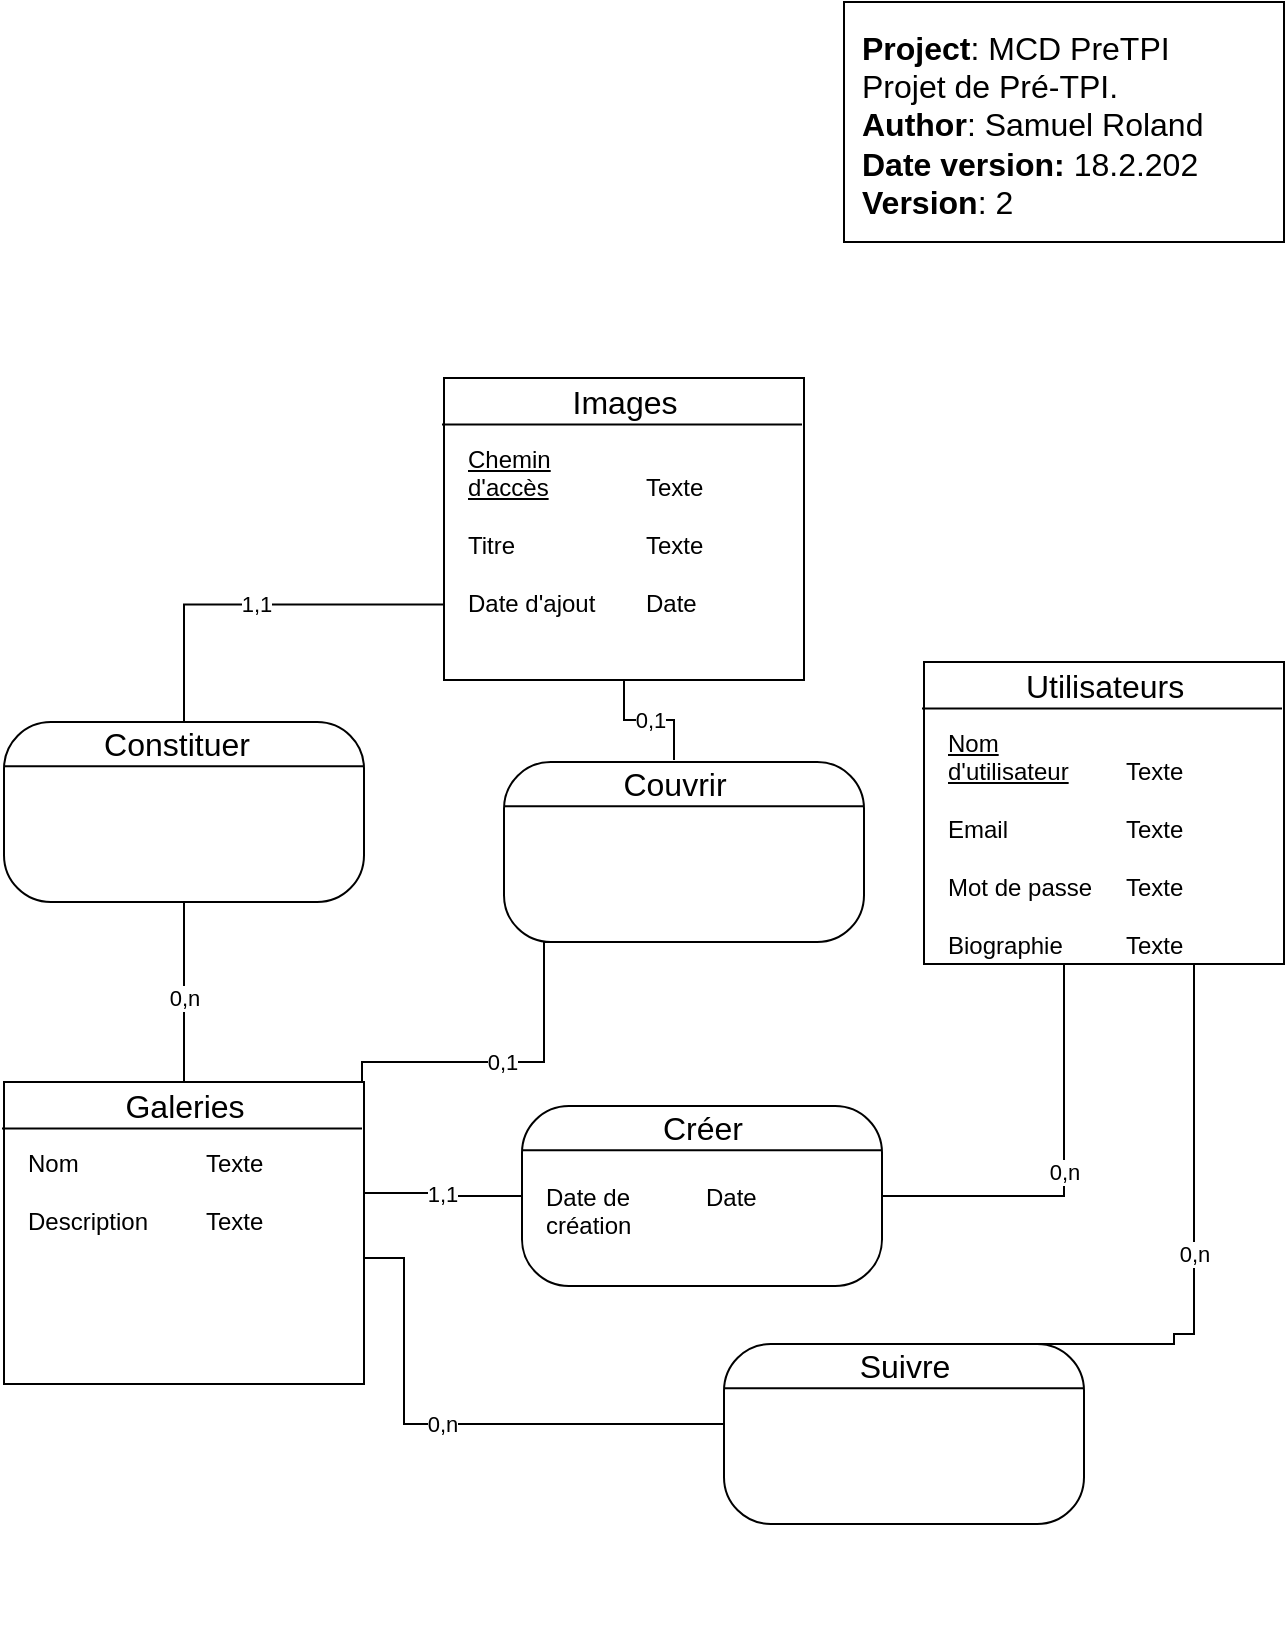 <mxfile version="16.5.1" type="device"><diagram id="tUtl0Pk_tJ0vZspufhJN" name="MCD"><mxGraphModel dx="275" dy="875" grid="1" gridSize="10" guides="1" tooltips="1" connect="1" arrows="1" fold="1" page="1" pageScale="1" pageWidth="827" pageHeight="1169" math="0" shadow="0"><root><mxCell id="0"/><mxCell id="1" parent="0"/><mxCell id="N3KVmiO5ek9wjRlhwsjU-1" value="&lt;b&gt;Project&lt;/b&gt;: MCD PreTPI&lt;br style=&quot;font-size: 16px&quot;&gt;Projet de Pré-TPI.&lt;br style=&quot;font-size: 16px&quot;&gt;&lt;b&gt;Author&lt;/b&gt;: Samuel Roland&lt;br style=&quot;font-size: 16px&quot;&gt;&lt;b&gt;Date version:&lt;/b&gt; 18.2.202&lt;br style=&quot;font-size: 16px&quot;&gt;&lt;b&gt;Version&lt;/b&gt;: 2" style="rounded=0;whiteSpace=wrap;html=1;align=left;verticalAlign=top;fontSize=16;spacingTop=0;spacing=9;" parent="1" vertex="1"><mxGeometry x="1340" y="350" width="220" height="120" as="geometry"/></mxCell><mxCell id="N3KVmiO5ek9wjRlhwsjU-88" value="" style="group" parent="1" vertex="1" connectable="0"><mxGeometry x="1170" y="730" width="180" height="148.207" as="geometry"/></mxCell><mxCell id="N3KVmiO5ek9wjRlhwsjU-89" value="" style="rounded=1;whiteSpace=wrap;html=1;fontSize=16;align=left;arcSize=26;" parent="N3KVmiO5ek9wjRlhwsjU-88" vertex="1"><mxGeometry width="180" height="90" as="geometry"/></mxCell><mxCell id="N3KVmiO5ek9wjRlhwsjU-90" value="Couvrir" style="text;html=1;resizable=0;points=[];autosize=1;align=center;verticalAlign=top;spacingTop=-4;fontSize=16;" parent="N3KVmiO5ek9wjRlhwsjU-88" vertex="1"><mxGeometry x="50" y="-1" width="70" height="20" as="geometry"/></mxCell><mxCell id="N3KVmiO5ek9wjRlhwsjU-91" value="" style="endArrow=none;html=1;fontSize=16;" parent="N3KVmiO5ek9wjRlhwsjU-88" edge="1"><mxGeometry width="50" height="50" relative="1" as="geometry"><mxPoint y="22.157" as="sourcePoint"/><mxPoint x="180" y="22.157" as="targetPoint"/></mxGeometry></mxCell><mxCell id="N3KVmiO5ek9wjRlhwsjU-92" value="&amp;nbsp;&amp;nbsp;" style="text;html=1;strokeColor=none;fillColor=none;align=left;verticalAlign=top;whiteSpace=wrap;rounded=0;" parent="N3KVmiO5ek9wjRlhwsjU-88" vertex="1"><mxGeometry x="10" y="32" width="80" height="48" as="geometry"/></mxCell><mxCell id="N3KVmiO5ek9wjRlhwsjU-93" value="&amp;nbsp;&amp;nbsp;" style="text;html=1;strokeColor=none;fillColor=none;align=left;verticalAlign=top;whiteSpace=wrap;rounded=0;" parent="N3KVmiO5ek9wjRlhwsjU-88" vertex="1"><mxGeometry x="90" y="32" width="80" height="48" as="geometry"/></mxCell><mxCell id="N3KVmiO5ek9wjRlhwsjU-242" value="" style="group" parent="1" vertex="1" connectable="0"><mxGeometry x="1380" y="680" width="180" height="151" as="geometry"/></mxCell><mxCell id="N3KVmiO5ek9wjRlhwsjU-230" value="" style="group" parent="N3KVmiO5ek9wjRlhwsjU-242" vertex="1" connectable="0"><mxGeometry width="180" height="151" as="geometry"/></mxCell><mxCell id="N3KVmiO5ek9wjRlhwsjU-231" value="" style="group" parent="N3KVmiO5ek9wjRlhwsjU-230" vertex="1" connectable="0"><mxGeometry width="180" height="151" as="geometry"/></mxCell><mxCell id="N3KVmiO5ek9wjRlhwsjU-232" value="" style="group" parent="N3KVmiO5ek9wjRlhwsjU-231" vertex="1" connectable="0"><mxGeometry width="180" height="151" as="geometry"/></mxCell><mxCell id="N3KVmiO5ek9wjRlhwsjU-233" value="" style="group" parent="N3KVmiO5ek9wjRlhwsjU-232" vertex="1" connectable="0"><mxGeometry width="180" height="151" as="geometry"/></mxCell><mxCell id="N3KVmiO5ek9wjRlhwsjU-234" value="" style="group" parent="N3KVmiO5ek9wjRlhwsjU-233" vertex="1" connectable="0"><mxGeometry width="180" height="151" as="geometry"/></mxCell><mxCell id="N3KVmiO5ek9wjRlhwsjU-235" value="" style="rounded=0;whiteSpace=wrap;html=1;" parent="N3KVmiO5ek9wjRlhwsjU-234" vertex="1"><mxGeometry width="180" height="151" as="geometry"/></mxCell><mxCell id="N3KVmiO5ek9wjRlhwsjU-236" value="Utilisateurs" style="text;html=1;resizable=0;points=[];autosize=1;align=center;verticalAlign=top;spacingTop=-4;fontSize=16;" parent="N3KVmiO5ek9wjRlhwsjU-234" vertex="1"><mxGeometry x="45" width="90" height="20" as="geometry"/></mxCell><mxCell id="N3KVmiO5ek9wjRlhwsjU-237" value="" style="endArrow=none;html=1;fontSize=16;" parent="N3KVmiO5ek9wjRlhwsjU-234" edge="1"><mxGeometry width="50" height="50" relative="1" as="geometry"><mxPoint x="-1" y="23.257" as="sourcePoint"/><mxPoint x="179" y="23.257" as="targetPoint"/></mxGeometry></mxCell><mxCell id="N3KVmiO5ek9wjRlhwsjU-238" value="&lt;u&gt;Nom d'utilisateur&lt;/u&gt;&lt;br&gt;&lt;br&gt;Email&lt;br&gt;&lt;br&gt;Mot de passe&lt;br&gt;&lt;br&gt;Biographie" style="text;html=1;strokeColor=none;fillColor=none;align=left;verticalAlign=top;whiteSpace=wrap;rounded=0;" parent="N3KVmiO5ek9wjRlhwsjU-234" vertex="1"><mxGeometry x="10" y="27.121" width="80" height="57.276" as="geometry"/></mxCell><mxCell id="N3KVmiO5ek9wjRlhwsjU-239" value="&lt;br&gt;Texte&lt;br&gt;&lt;br&gt;Texte&lt;br&gt;&lt;br&gt;Texte&lt;br&gt;&lt;br&gt;Texte" style="text;html=1;strokeColor=none;fillColor=none;align=left;verticalAlign=top;whiteSpace=wrap;rounded=0;" parent="N3KVmiO5ek9wjRlhwsjU-234" vertex="1"><mxGeometry x="99" y="26.592" width="80" height="57.797" as="geometry"/></mxCell><mxCell id="C72kemqLm_BVa6l-Eu8u-11" value="0,1" style="edgeStyle=orthogonalEdgeStyle;rounded=0;orthogonalLoop=1;jettySize=auto;html=1;endArrow=none;endFill=0;exitX=0.5;exitY=1;exitDx=0;exitDy=0;" parent="1" source="WVogPmGlOzK6obCPCf59-18" target="N3KVmiO5ek9wjRlhwsjU-90" edge="1"><mxGeometry relative="1" as="geometry"><mxPoint x="1220" y="726.324" as="sourcePoint"/></mxGeometry></mxCell><mxCell id="C72kemqLm_BVa6l-Eu8u-12" value="0,1" style="edgeStyle=orthogonalEdgeStyle;rounded=0;orthogonalLoop=1;jettySize=auto;html=1;exitX=0.25;exitY=1;exitDx=0;exitDy=0;endArrow=none;endFill=0;entryX=1;entryY=0;entryDx=0;entryDy=0;" parent="1" source="N3KVmiO5ek9wjRlhwsjU-89" edge="1" target="WVogPmGlOzK6obCPCf59-11"><mxGeometry relative="1" as="geometry"><mxPoint x="1058" y="880" as="targetPoint"/><Array as="points"><mxPoint x="1190" y="820"/><mxPoint x="1190" y="880"/><mxPoint x="1099" y="880"/></Array></mxGeometry></mxCell><mxCell id="C72kemqLm_BVa6l-Eu8u-19" value="" style="group" parent="1" vertex="1" connectable="0"><mxGeometry x="1179" y="902" width="180" height="148.207" as="geometry"/></mxCell><mxCell id="C72kemqLm_BVa6l-Eu8u-20" value="" style="rounded=1;whiteSpace=wrap;html=1;fontSize=16;align=left;arcSize=26;" parent="C72kemqLm_BVa6l-Eu8u-19" vertex="1"><mxGeometry width="180" height="90" as="geometry"/></mxCell><mxCell id="C72kemqLm_BVa6l-Eu8u-21" value="Créer" style="text;html=1;resizable=0;points=[];autosize=1;align=center;verticalAlign=top;spacingTop=-4;fontSize=16;" parent="C72kemqLm_BVa6l-Eu8u-19" vertex="1"><mxGeometry x="60" y="-1" width="60" height="20" as="geometry"/></mxCell><mxCell id="C72kemqLm_BVa6l-Eu8u-22" value="" style="endArrow=none;html=1;fontSize=16;" parent="C72kemqLm_BVa6l-Eu8u-19" edge="1"><mxGeometry width="50" height="50" relative="1" as="geometry"><mxPoint y="22.157" as="sourcePoint"/><mxPoint x="180" y="22.157" as="targetPoint"/></mxGeometry></mxCell><mxCell id="C72kemqLm_BVa6l-Eu8u-23" value="Date de création" style="text;html=1;strokeColor=none;fillColor=none;align=left;verticalAlign=top;whiteSpace=wrap;rounded=0;" parent="C72kemqLm_BVa6l-Eu8u-19" vertex="1"><mxGeometry x="10" y="32" width="80" height="48" as="geometry"/></mxCell><mxCell id="C72kemqLm_BVa6l-Eu8u-24" value="Date" style="text;html=1;strokeColor=none;fillColor=none;align=left;verticalAlign=top;whiteSpace=wrap;rounded=0;" parent="C72kemqLm_BVa6l-Eu8u-19" vertex="1"><mxGeometry x="90" y="32" width="80" height="48" as="geometry"/></mxCell><mxCell id="C72kemqLm_BVa6l-Eu8u-25" value="0,n" style="edgeStyle=orthogonalEdgeStyle;rounded=0;orthogonalLoop=1;jettySize=auto;html=1;entryX=1;entryY=0.5;entryDx=0;entryDy=0;endArrow=none;endFill=0;" parent="1" source="N3KVmiO5ek9wjRlhwsjU-235" target="C72kemqLm_BVa6l-Eu8u-20" edge="1"><mxGeometry relative="1" as="geometry"><Array as="points"><mxPoint x="1450" y="947"/></Array></mxGeometry></mxCell><mxCell id="C72kemqLm_BVa6l-Eu8u-26" value="1,1" style="edgeStyle=orthogonalEdgeStyle;rounded=0;orthogonalLoop=1;jettySize=auto;html=1;entryX=1;entryY=0.5;entryDx=0;entryDy=0;endArrow=none;endFill=0;exitX=0;exitY=0.5;exitDx=0;exitDy=0;" parent="1" source="C72kemqLm_BVa6l-Eu8u-20" target="WVogPmGlOzK6obCPCf59-11" edge="1"><mxGeometry relative="1" as="geometry"><mxPoint x="1410" y="941" as="sourcePoint"/><mxPoint x="1058" y="917.948" as="targetPoint"/></mxGeometry></mxCell><mxCell id="C72kemqLm_BVa6l-Eu8u-27" value="" style="group" parent="1" vertex="1" connectable="0"><mxGeometry x="920" y="710" width="180" height="148.207" as="geometry"/></mxCell><mxCell id="C72kemqLm_BVa6l-Eu8u-28" value="" style="rounded=1;whiteSpace=wrap;html=1;fontSize=16;align=left;arcSize=26;" parent="C72kemqLm_BVa6l-Eu8u-27" vertex="1"><mxGeometry width="180" height="90" as="geometry"/></mxCell><mxCell id="C72kemqLm_BVa6l-Eu8u-29" value="Constituer" style="text;html=1;resizable=0;points=[];autosize=1;align=center;verticalAlign=top;spacingTop=-4;fontSize=16;" parent="C72kemqLm_BVa6l-Eu8u-27" vertex="1"><mxGeometry x="41" y="-1" width="90" height="20" as="geometry"/></mxCell><mxCell id="C72kemqLm_BVa6l-Eu8u-30" value="" style="endArrow=none;html=1;fontSize=16;" parent="C72kemqLm_BVa6l-Eu8u-27" edge="1"><mxGeometry width="50" height="50" relative="1" as="geometry"><mxPoint y="22.157" as="sourcePoint"/><mxPoint x="180" y="22.157" as="targetPoint"/></mxGeometry></mxCell><mxCell id="C72kemqLm_BVa6l-Eu8u-31" value="&amp;nbsp;&amp;nbsp;" style="text;html=1;strokeColor=none;fillColor=none;align=left;verticalAlign=top;whiteSpace=wrap;rounded=0;" parent="C72kemqLm_BVa6l-Eu8u-27" vertex="1"><mxGeometry x="10" y="32" width="80" height="48" as="geometry"/></mxCell><mxCell id="C72kemqLm_BVa6l-Eu8u-32" value="&amp;nbsp;&amp;nbsp;" style="text;html=1;strokeColor=none;fillColor=none;align=left;verticalAlign=top;whiteSpace=wrap;rounded=0;" parent="C72kemqLm_BVa6l-Eu8u-27" vertex="1"><mxGeometry x="90" y="32" width="80" height="48" as="geometry"/></mxCell><mxCell id="C72kemqLm_BVa6l-Eu8u-33" value="1,1" style="edgeStyle=orthogonalEdgeStyle;rounded=0;orthogonalLoop=1;jettySize=auto;html=1;entryX=0;entryY=0.75;entryDx=0;entryDy=0;endArrow=none;endFill=0;exitX=0.5;exitY=0;exitDx=0;exitDy=0;" parent="1" source="C72kemqLm_BVa6l-Eu8u-28" target="WVogPmGlOzK6obCPCf59-18" edge="1"><mxGeometry relative="1" as="geometry"><mxPoint x="1130" y="660.824" as="targetPoint"/></mxGeometry></mxCell><mxCell id="C72kemqLm_BVa6l-Eu8u-34" value="0,n" style="edgeStyle=orthogonalEdgeStyle;rounded=0;orthogonalLoop=1;jettySize=auto;html=1;exitX=0.5;exitY=1;exitDx=0;exitDy=0;endArrow=none;endFill=0;entryX=0.5;entryY=0.25;entryDx=0;entryDy=0;entryPerimeter=0;" parent="1" source="C72kemqLm_BVa6l-Eu8u-28" target="WVogPmGlOzK6obCPCf59-8" edge="1"><mxGeometry relative="1" as="geometry"><mxPoint x="969" y="865.824" as="targetPoint"/></mxGeometry></mxCell><mxCell id="C72kemqLm_BVa6l-Eu8u-47" value="" style="group" parent="1" vertex="1" connectable="0"><mxGeometry x="1280" y="1021" width="180" height="148.207" as="geometry"/></mxCell><mxCell id="C72kemqLm_BVa6l-Eu8u-48" value="" style="rounded=1;whiteSpace=wrap;html=1;fontSize=16;align=left;arcSize=26;" parent="C72kemqLm_BVa6l-Eu8u-47" vertex="1"><mxGeometry width="180" height="90" as="geometry"/></mxCell><mxCell id="C72kemqLm_BVa6l-Eu8u-49" value="Suivre" style="text;html=1;resizable=0;points=[];autosize=1;align=center;verticalAlign=top;spacingTop=-4;fontSize=16;" parent="C72kemqLm_BVa6l-Eu8u-47" vertex="1"><mxGeometry x="60" y="-1" width="60" height="20" as="geometry"/></mxCell><mxCell id="C72kemqLm_BVa6l-Eu8u-50" value="" style="endArrow=none;html=1;fontSize=16;" parent="C72kemqLm_BVa6l-Eu8u-47" edge="1"><mxGeometry width="50" height="50" relative="1" as="geometry"><mxPoint y="22.157" as="sourcePoint"/><mxPoint x="180" y="22.157" as="targetPoint"/></mxGeometry></mxCell><mxCell id="C72kemqLm_BVa6l-Eu8u-53" value="0,n" style="edgeStyle=orthogonalEdgeStyle;rounded=0;orthogonalLoop=1;jettySize=auto;html=1;exitX=0.75;exitY=1;exitDx=0;exitDy=0;entryX=0.75;entryY=0;entryDx=0;entryDy=0;endArrow=none;endFill=0;" parent="1" source="N3KVmiO5ek9wjRlhwsjU-235" target="C72kemqLm_BVa6l-Eu8u-48" edge="1"><mxGeometry relative="1" as="geometry"><Array as="points"><mxPoint x="1505" y="1016"/></Array></mxGeometry></mxCell><mxCell id="C72kemqLm_BVa6l-Eu8u-54" value="0,n" style="edgeStyle=orthogonalEdgeStyle;rounded=0;orthogonalLoop=1;jettySize=auto;html=1;entryX=1;entryY=0.75;entryDx=0;entryDy=0;endArrow=none;endFill=0;exitX=0;exitY=0.5;exitDx=0;exitDy=0;" parent="1" source="C72kemqLm_BVa6l-Eu8u-48" target="WVogPmGlOzK6obCPCf59-7" edge="1"><mxGeometry relative="1" as="geometry"><mxPoint x="1410" y="1037.167" as="sourcePoint"/><mxPoint x="1060.44" y="1045.032" as="targetPoint"/><Array as="points"><mxPoint x="1120" y="1061"/><mxPoint x="1120" y="978"/></Array></mxGeometry></mxCell><mxCell id="WVogPmGlOzK6obCPCf59-1" value="" style="group" vertex="1" connectable="0" parent="1"><mxGeometry x="920" y="890" width="180" height="151" as="geometry"/></mxCell><mxCell id="WVogPmGlOzK6obCPCf59-2" value="" style="group" vertex="1" connectable="0" parent="WVogPmGlOzK6obCPCf59-1"><mxGeometry width="180" height="151" as="geometry"/></mxCell><mxCell id="WVogPmGlOzK6obCPCf59-3" value="" style="group" vertex="1" connectable="0" parent="WVogPmGlOzK6obCPCf59-2"><mxGeometry width="180" height="151" as="geometry"/></mxCell><mxCell id="WVogPmGlOzK6obCPCf59-4" value="" style="group" vertex="1" connectable="0" parent="WVogPmGlOzK6obCPCf59-3"><mxGeometry width="180" height="151" as="geometry"/></mxCell><mxCell id="WVogPmGlOzK6obCPCf59-5" value="" style="group" vertex="1" connectable="0" parent="WVogPmGlOzK6obCPCf59-4"><mxGeometry width="180" height="151" as="geometry"/></mxCell><mxCell id="WVogPmGlOzK6obCPCf59-6" value="" style="group" vertex="1" connectable="0" parent="WVogPmGlOzK6obCPCf59-5"><mxGeometry width="180" height="151" as="geometry"/></mxCell><mxCell id="WVogPmGlOzK6obCPCf59-7" value="" style="rounded=0;whiteSpace=wrap;html=1;" vertex="1" parent="WVogPmGlOzK6obCPCf59-6"><mxGeometry width="180" height="151" as="geometry"/></mxCell><mxCell id="WVogPmGlOzK6obCPCf59-8" value="Galeries" style="text;html=1;resizable=0;points=[];autosize=1;align=center;verticalAlign=top;spacingTop=-4;fontSize=16;" vertex="1" parent="WVogPmGlOzK6obCPCf59-6"><mxGeometry x="50" width="80" height="20" as="geometry"/></mxCell><mxCell id="WVogPmGlOzK6obCPCf59-9" value="" style="endArrow=none;html=1;fontSize=16;" edge="1" parent="WVogPmGlOzK6obCPCf59-6"><mxGeometry width="50" height="50" relative="1" as="geometry"><mxPoint x="-1" y="23.257" as="sourcePoint"/><mxPoint x="179" y="23.257" as="targetPoint"/></mxGeometry></mxCell><mxCell id="WVogPmGlOzK6obCPCf59-10" value="Nom&lt;br&gt;&lt;br&gt;Description" style="text;html=1;strokeColor=none;fillColor=none;align=left;verticalAlign=top;whiteSpace=wrap;rounded=0;" vertex="1" parent="WVogPmGlOzK6obCPCf59-6"><mxGeometry x="10" y="27.121" width="80" height="57.276" as="geometry"/></mxCell><mxCell id="WVogPmGlOzK6obCPCf59-11" value="Texte&lt;br&gt;&lt;br&gt;Texte" style="text;html=1;strokeColor=none;fillColor=none;align=left;verticalAlign=top;whiteSpace=wrap;rounded=0;" vertex="1" parent="WVogPmGlOzK6obCPCf59-6"><mxGeometry x="99" y="26.592" width="80" height="57.797" as="geometry"/></mxCell><mxCell id="WVogPmGlOzK6obCPCf59-12" value="" style="group" vertex="1" connectable="0" parent="1"><mxGeometry x="1140" y="538" width="180" height="151" as="geometry"/></mxCell><mxCell id="WVogPmGlOzK6obCPCf59-13" value="" style="group" vertex="1" connectable="0" parent="WVogPmGlOzK6obCPCf59-12"><mxGeometry width="180" height="151" as="geometry"/></mxCell><mxCell id="WVogPmGlOzK6obCPCf59-14" value="" style="group" vertex="1" connectable="0" parent="WVogPmGlOzK6obCPCf59-13"><mxGeometry width="180" height="151" as="geometry"/></mxCell><mxCell id="WVogPmGlOzK6obCPCf59-15" value="" style="group" vertex="1" connectable="0" parent="WVogPmGlOzK6obCPCf59-14"><mxGeometry width="180" height="151" as="geometry"/></mxCell><mxCell id="WVogPmGlOzK6obCPCf59-16" value="" style="group" vertex="1" connectable="0" parent="WVogPmGlOzK6obCPCf59-15"><mxGeometry width="180" height="151" as="geometry"/></mxCell><mxCell id="WVogPmGlOzK6obCPCf59-17" value="" style="group" vertex="1" connectable="0" parent="WVogPmGlOzK6obCPCf59-16"><mxGeometry width="180" height="151" as="geometry"/></mxCell><mxCell id="WVogPmGlOzK6obCPCf59-18" value="" style="rounded=0;whiteSpace=wrap;html=1;" vertex="1" parent="WVogPmGlOzK6obCPCf59-17"><mxGeometry width="180" height="151" as="geometry"/></mxCell><mxCell id="WVogPmGlOzK6obCPCf59-19" value="Images" style="text;html=1;resizable=0;points=[];autosize=1;align=center;verticalAlign=top;spacingTop=-4;fontSize=16;" vertex="1" parent="WVogPmGlOzK6obCPCf59-17"><mxGeometry x="55" width="70" height="20" as="geometry"/></mxCell><mxCell id="WVogPmGlOzK6obCPCf59-20" value="" style="endArrow=none;html=1;fontSize=16;" edge="1" parent="WVogPmGlOzK6obCPCf59-17"><mxGeometry width="50" height="50" relative="1" as="geometry"><mxPoint x="-1" y="23.257" as="sourcePoint"/><mxPoint x="179" y="23.257" as="targetPoint"/></mxGeometry></mxCell><mxCell id="WVogPmGlOzK6obCPCf59-21" value="&lt;u&gt;Chemin d'accès&lt;/u&gt;&lt;br&gt;&lt;br&gt;Titre&lt;br&gt;&lt;br&gt;Date d'ajout" style="text;html=1;strokeColor=none;fillColor=none;align=left;verticalAlign=top;whiteSpace=wrap;rounded=0;" vertex="1" parent="WVogPmGlOzK6obCPCf59-17"><mxGeometry x="10" y="27.121" width="80" height="57.276" as="geometry"/></mxCell><mxCell id="WVogPmGlOzK6obCPCf59-22" value="&lt;br&gt;Texte&lt;br&gt;&lt;br&gt;Texte&lt;br&gt;&lt;br&gt;Date" style="text;html=1;strokeColor=none;fillColor=none;align=left;verticalAlign=top;whiteSpace=wrap;rounded=0;" vertex="1" parent="WVogPmGlOzK6obCPCf59-17"><mxGeometry x="99" y="26.592" width="80" height="57.797" as="geometry"/></mxCell></root></mxGraphModel></diagram></mxfile>